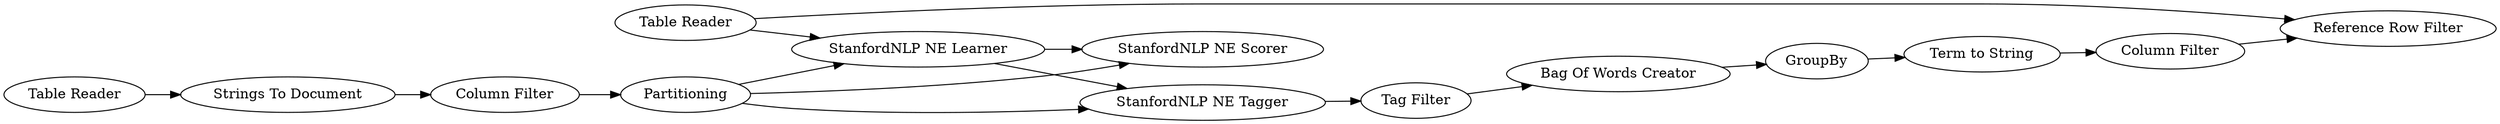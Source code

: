 digraph {
	76 -> 65
	75 -> 26
	30 -> 64
	65 -> 75
	79 -> 22
	77 -> 3
	79 -> 48
	5 -> 22
	5 -> 76
	3 -> 5
	78 -> 77
	64 -> 48
	5 -> 63
	26 -> 30
	22 -> 76
	22 -> 63
	5 [label=Partitioning]
	48 [label="Reference Row Filter"]
	64 [label="Column Filter"]
	79 [label="Table Reader"]
	22 [label="StanfordNLP NE Learner"]
	65 [label="Tag Filter"]
	26 [label=GroupBy]
	63 [label="StanfordNLP NE Scorer"]
	76 [label="StanfordNLP NE Tagger"]
	77 [label="Strings To Document"]
	30 [label="Term to String"]
	3 [label="Column Filter"]
	75 [label="Bag Of Words Creator"]
	78 [label="Table Reader"]
	rankdir=LR
}

